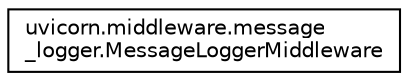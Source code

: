 digraph "Graphical Class Hierarchy"
{
 // LATEX_PDF_SIZE
  edge [fontname="Helvetica",fontsize="10",labelfontname="Helvetica",labelfontsize="10"];
  node [fontname="Helvetica",fontsize="10",shape=record];
  rankdir="LR";
  Node0 [label="uvicorn.middleware.message\l_logger.MessageLoggerMiddleware",height=0.2,width=0.4,color="black", fillcolor="white", style="filled",URL="$classuvicorn_1_1middleware_1_1message__logger_1_1MessageLoggerMiddleware.html",tooltip=" "];
}
